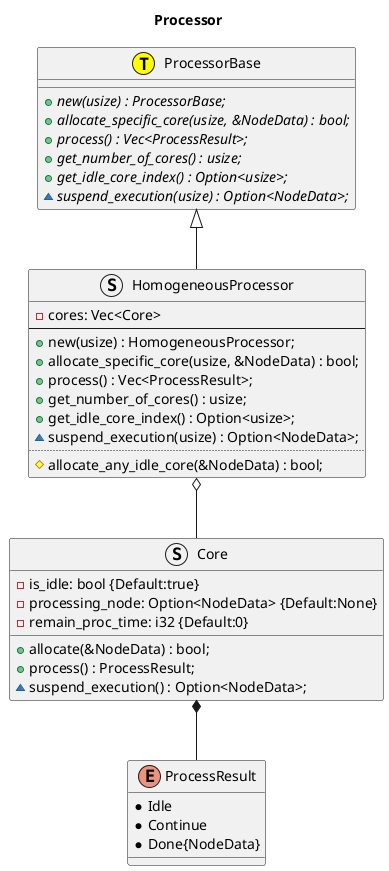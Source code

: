 @startuml processor
title Processor
hide interface circle

enum ProcessResult {
    * Idle
    * Continue
    * Done{NodeData}
}

class ProcessorBase << (T, yellow) >> {
    + {abstract} new(usize) : ProcessorBase;
    + {abstract} allocate_specific_core(usize, &NodeData) : bool;
    + {abstract} process() : Vec<ProcessResult>;
    + {abstract} get_number_of_cores() : usize;
    + {abstract} get_idle_core_index() : Option<usize>;
    ~ {abstract} suspend_execution(usize) : Option<NodeData>;
}

struct HomogeneousProcessor {
    - cores: Vec<Core>
    --
    + new(usize) : HomogeneousProcessor;
    + allocate_specific_core(usize, &NodeData) : bool;
    + process() : Vec<ProcessResult>;
    + get_number_of_cores() : usize;
    + get_idle_core_index() : Option<usize>;
    ~ suspend_execution(usize) : Option<NodeData>;
    ..
    # allocate_any_idle_core(&NodeData) : bool;
}

struct Core {
    - is_idle: bool {Default:true}
    - processing_node: Option<NodeData> {Default:None}
    - remain_proc_time: i32 {Default:0}

    + allocate(&NodeData) : bool;
    + process() : ProcessResult;
    ~ suspend_execution() : Option<NodeData>;
}

ProcessorBase <|-- HomogeneousProcessor
HomogeneousProcessor o-- Core
Core *-- ProcessResult



@enduml
